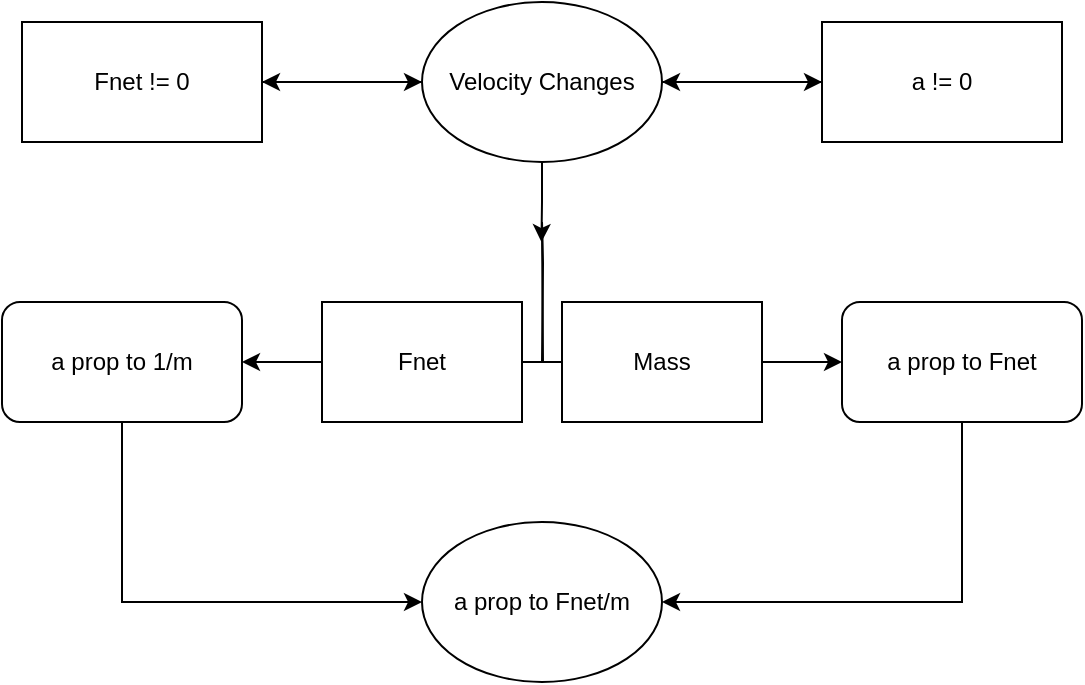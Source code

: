 <mxfile version="21.0.2" type="device"><diagram id="C5RBs43oDa-KdzZeNtuy" name="Page-1"><mxGraphModel dx="1113" dy="714" grid="1" gridSize="10" guides="1" tooltips="1" connect="1" arrows="1" fold="1" page="1" pageScale="1" pageWidth="827" pageHeight="1169" math="0" shadow="0"><root><mxCell id="WIyWlLk6GJQsqaUBKTNV-0"/><mxCell id="WIyWlLk6GJQsqaUBKTNV-1" parent="WIyWlLk6GJQsqaUBKTNV-0"/><mxCell id="dUjaXUtzAgi-BGTCF7Fl-4" style="edgeStyle=orthogonalEdgeStyle;rounded=0;orthogonalLoop=1;jettySize=auto;html=1;entryX=0;entryY=0.5;entryDx=0;entryDy=0;" edge="1" parent="WIyWlLk6GJQsqaUBKTNV-1" source="dUjaXUtzAgi-BGTCF7Fl-2" target="dUjaXUtzAgi-BGTCF7Fl-3"><mxGeometry relative="1" as="geometry"/></mxCell><mxCell id="dUjaXUtzAgi-BGTCF7Fl-8" style="edgeStyle=orthogonalEdgeStyle;rounded=0;orthogonalLoop=1;jettySize=auto;html=1;entryX=1;entryY=0.5;entryDx=0;entryDy=0;" edge="1" parent="WIyWlLk6GJQsqaUBKTNV-1" source="dUjaXUtzAgi-BGTCF7Fl-2" target="dUjaXUtzAgi-BGTCF7Fl-6"><mxGeometry relative="1" as="geometry"/></mxCell><mxCell id="dUjaXUtzAgi-BGTCF7Fl-13" style="edgeStyle=orthogonalEdgeStyle;rounded=0;orthogonalLoop=1;jettySize=auto;html=1;exitX=0.5;exitY=1;exitDx=0;exitDy=0;" edge="1" parent="WIyWlLk6GJQsqaUBKTNV-1" source="dUjaXUtzAgi-BGTCF7Fl-2"><mxGeometry relative="1" as="geometry"><mxPoint x="359.727" y="330" as="targetPoint"/></mxGeometry></mxCell><mxCell id="dUjaXUtzAgi-BGTCF7Fl-2" value="Velocity Changes" style="ellipse;whiteSpace=wrap;html=1;" vertex="1" parent="WIyWlLk6GJQsqaUBKTNV-1"><mxGeometry x="300" y="210" width="120" height="80" as="geometry"/></mxCell><mxCell id="dUjaXUtzAgi-BGTCF7Fl-5" style="edgeStyle=orthogonalEdgeStyle;rounded=0;orthogonalLoop=1;jettySize=auto;html=1;entryX=1;entryY=0.5;entryDx=0;entryDy=0;" edge="1" parent="WIyWlLk6GJQsqaUBKTNV-1" source="dUjaXUtzAgi-BGTCF7Fl-3" target="dUjaXUtzAgi-BGTCF7Fl-2"><mxGeometry relative="1" as="geometry"/></mxCell><mxCell id="dUjaXUtzAgi-BGTCF7Fl-3" value="a != 0" style="rounded=0;whiteSpace=wrap;html=1;" vertex="1" parent="WIyWlLk6GJQsqaUBKTNV-1"><mxGeometry x="500" y="220" width="120" height="60" as="geometry"/></mxCell><mxCell id="dUjaXUtzAgi-BGTCF7Fl-7" style="edgeStyle=orthogonalEdgeStyle;rounded=0;orthogonalLoop=1;jettySize=auto;html=1;" edge="1" parent="WIyWlLk6GJQsqaUBKTNV-1" source="dUjaXUtzAgi-BGTCF7Fl-6" target="dUjaXUtzAgi-BGTCF7Fl-2"><mxGeometry relative="1" as="geometry"/></mxCell><mxCell id="dUjaXUtzAgi-BGTCF7Fl-6" value="Fnet != 0" style="rounded=0;whiteSpace=wrap;html=1;align=center;" vertex="1" parent="WIyWlLk6GJQsqaUBKTNV-1"><mxGeometry x="100" y="220" width="120" height="60" as="geometry"/></mxCell><mxCell id="dUjaXUtzAgi-BGTCF7Fl-9" value="" style="edgeStyle=orthogonalEdgeStyle;sourcePerimeterSpacing=0;targetPerimeterSpacing=0;startArrow=none;endArrow=none;rounded=0;targetPortConstraint=eastwest;sourcePortConstraint=northsouth;curved=0;rounded=0;" edge="1" target="dUjaXUtzAgi-BGTCF7Fl-11" parent="WIyWlLk6GJQsqaUBKTNV-1"><mxGeometry relative="1" as="geometry"><mxPoint x="360" y="320" as="sourcePoint"/></mxGeometry></mxCell><mxCell id="dUjaXUtzAgi-BGTCF7Fl-10" value="" style="edgeStyle=orthogonalEdgeStyle;sourcePerimeterSpacing=0;targetPerimeterSpacing=0;startArrow=none;endArrow=none;rounded=0;targetPortConstraint=eastwest;sourcePortConstraint=northsouth;curved=0;rounded=0;" edge="1" target="dUjaXUtzAgi-BGTCF7Fl-12" parent="WIyWlLk6GJQsqaUBKTNV-1"><mxGeometry relative="1" as="geometry"><mxPoint x="360" y="320" as="sourcePoint"/></mxGeometry></mxCell><mxCell id="dUjaXUtzAgi-BGTCF7Fl-18" style="edgeStyle=orthogonalEdgeStyle;rounded=0;orthogonalLoop=1;jettySize=auto;html=1;exitX=0;exitY=0.5;exitDx=0;exitDy=0;entryX=1;entryY=0.5;entryDx=0;entryDy=0;" edge="1" parent="WIyWlLk6GJQsqaUBKTNV-1" source="dUjaXUtzAgi-BGTCF7Fl-11" target="dUjaXUtzAgi-BGTCF7Fl-17"><mxGeometry relative="1" as="geometry"/></mxCell><mxCell id="dUjaXUtzAgi-BGTCF7Fl-11" value="Fnet" style="whiteSpace=wrap;html=1;align=center;verticalAlign=middle;treeFolding=1;treeMoving=1;" vertex="1" parent="WIyWlLk6GJQsqaUBKTNV-1"><mxGeometry x="250" y="360" width="100" height="60" as="geometry"/></mxCell><mxCell id="dUjaXUtzAgi-BGTCF7Fl-16" style="edgeStyle=orthogonalEdgeStyle;rounded=0;orthogonalLoop=1;jettySize=auto;html=1;exitX=1;exitY=0.5;exitDx=0;exitDy=0;entryX=0;entryY=0.5;entryDx=0;entryDy=0;" edge="1" parent="WIyWlLk6GJQsqaUBKTNV-1" source="dUjaXUtzAgi-BGTCF7Fl-12" target="dUjaXUtzAgi-BGTCF7Fl-15"><mxGeometry relative="1" as="geometry"/></mxCell><mxCell id="dUjaXUtzAgi-BGTCF7Fl-12" value="Mass" style="whiteSpace=wrap;html=1;align=center;verticalAlign=middle;treeFolding=1;treeMoving=1;" vertex="1" parent="WIyWlLk6GJQsqaUBKTNV-1"><mxGeometry x="370" y="360" width="100" height="60" as="geometry"/></mxCell><mxCell id="dUjaXUtzAgi-BGTCF7Fl-22" style="edgeStyle=orthogonalEdgeStyle;rounded=0;orthogonalLoop=1;jettySize=auto;html=1;exitX=0.5;exitY=1;exitDx=0;exitDy=0;entryX=1;entryY=0.5;entryDx=0;entryDy=0;" edge="1" parent="WIyWlLk6GJQsqaUBKTNV-1" source="dUjaXUtzAgi-BGTCF7Fl-15" target="dUjaXUtzAgi-BGTCF7Fl-19"><mxGeometry relative="1" as="geometry"/></mxCell><mxCell id="dUjaXUtzAgi-BGTCF7Fl-15" value="a prop to Fnet" style="rounded=1;whiteSpace=wrap;html=1;" vertex="1" parent="WIyWlLk6GJQsqaUBKTNV-1"><mxGeometry x="510" y="360" width="120" height="60" as="geometry"/></mxCell><mxCell id="dUjaXUtzAgi-BGTCF7Fl-21" style="edgeStyle=orthogonalEdgeStyle;rounded=0;orthogonalLoop=1;jettySize=auto;html=1;exitX=0.5;exitY=1;exitDx=0;exitDy=0;entryX=0;entryY=0.5;entryDx=0;entryDy=0;" edge="1" parent="WIyWlLk6GJQsqaUBKTNV-1" source="dUjaXUtzAgi-BGTCF7Fl-17" target="dUjaXUtzAgi-BGTCF7Fl-19"><mxGeometry relative="1" as="geometry"/></mxCell><mxCell id="dUjaXUtzAgi-BGTCF7Fl-17" value="a prop to 1/m" style="rounded=1;whiteSpace=wrap;html=1;" vertex="1" parent="WIyWlLk6GJQsqaUBKTNV-1"><mxGeometry x="90" y="360" width="120" height="60" as="geometry"/></mxCell><mxCell id="dUjaXUtzAgi-BGTCF7Fl-19" value="a prop to Fnet/m" style="ellipse;whiteSpace=wrap;html=1;" vertex="1" parent="WIyWlLk6GJQsqaUBKTNV-1"><mxGeometry x="300" y="470" width="120" height="80" as="geometry"/></mxCell></root></mxGraphModel></diagram></mxfile>